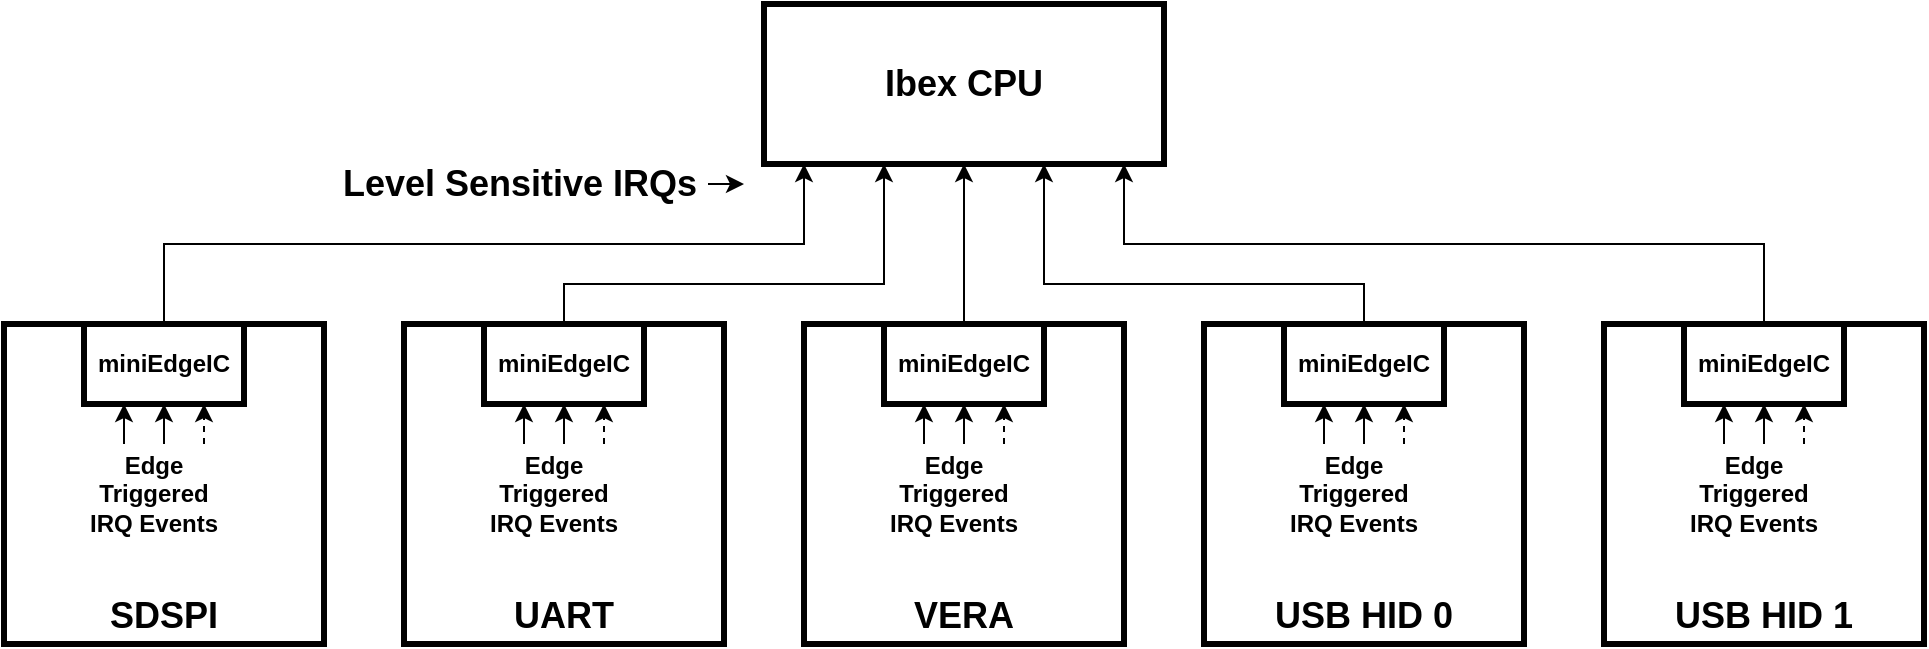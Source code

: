 <mxfile version="24.5.3" type="device">
  <diagram name="Page-1" id="FBLkSqFh269wKpTBDvCI">
    <mxGraphModel dx="1350" dy="829" grid="1" gridSize="10" guides="1" tooltips="1" connect="1" arrows="1" fold="1" page="1" pageScale="1" pageWidth="850" pageHeight="1100" math="0" shadow="0">
      <root>
        <mxCell id="0" />
        <mxCell id="1" parent="0" />
        <mxCell id="kAha-PZA5OasBBAv1SlI-3" value="SDSPI" style="rounded=0;whiteSpace=wrap;html=1;verticalAlign=bottom;fontSize=18;fontStyle=1;strokeWidth=3;" vertex="1" parent="1">
          <mxGeometry x="40" y="200" width="160" height="160" as="geometry" />
        </mxCell>
        <mxCell id="kAha-PZA5OasBBAv1SlI-4" value="UART" style="rounded=0;whiteSpace=wrap;html=1;verticalAlign=bottom;fontSize=18;fontStyle=1;strokeWidth=3;" vertex="1" parent="1">
          <mxGeometry x="240" y="200" width="160" height="160" as="geometry" />
        </mxCell>
        <mxCell id="kAha-PZA5OasBBAv1SlI-6" value="VERA" style="rounded=0;whiteSpace=wrap;html=1;verticalAlign=bottom;fontSize=18;fontStyle=1;strokeWidth=3;" vertex="1" parent="1">
          <mxGeometry x="440" y="200" width="160" height="160" as="geometry" />
        </mxCell>
        <mxCell id="kAha-PZA5OasBBAv1SlI-8" value="USB HID 0" style="rounded=0;whiteSpace=wrap;html=1;verticalAlign=bottom;fontSize=18;fontStyle=1;strokeWidth=3;" vertex="1" parent="1">
          <mxGeometry x="640" y="200" width="160" height="160" as="geometry" />
        </mxCell>
        <mxCell id="kAha-PZA5OasBBAv1SlI-10" value="USB HID 1" style="rounded=0;whiteSpace=wrap;html=1;verticalAlign=bottom;fontSize=18;fontStyle=1;strokeWidth=3;" vertex="1" parent="1">
          <mxGeometry x="840" y="200" width="160" height="160" as="geometry" />
        </mxCell>
        <mxCell id="kAha-PZA5OasBBAv1SlI-13" value="" style="rounded=0;whiteSpace=wrap;html=1;" vertex="1" parent="1">
          <mxGeometry x="420" y="80" width="40" height="40" as="geometry" />
        </mxCell>
        <mxCell id="kAha-PZA5OasBBAv1SlI-14" value="" style="rounded=0;whiteSpace=wrap;html=1;" vertex="1" parent="1">
          <mxGeometry x="460" y="80" width="40" height="40" as="geometry" />
        </mxCell>
        <mxCell id="kAha-PZA5OasBBAv1SlI-15" value="" style="rounded=0;whiteSpace=wrap;html=1;" vertex="1" parent="1">
          <mxGeometry x="500" y="80" width="40" height="40" as="geometry" />
        </mxCell>
        <mxCell id="kAha-PZA5OasBBAv1SlI-16" value="" style="rounded=0;whiteSpace=wrap;html=1;" vertex="1" parent="1">
          <mxGeometry x="540" y="80" width="40" height="40" as="geometry" />
        </mxCell>
        <mxCell id="kAha-PZA5OasBBAv1SlI-17" value="" style="rounded=0;whiteSpace=wrap;html=1;" vertex="1" parent="1">
          <mxGeometry x="580" y="80" width="40" height="40" as="geometry" />
        </mxCell>
        <mxCell id="kAha-PZA5OasBBAv1SlI-18" value="" style="endArrow=classic;html=1;rounded=0;exitX=0.5;exitY=0;exitDx=0;exitDy=0;entryX=0.5;entryY=1;entryDx=0;entryDy=0;edgeStyle=orthogonalEdgeStyle;" edge="1" parent="1" source="kAha-PZA5OasBBAv1SlI-3" target="kAha-PZA5OasBBAv1SlI-13">
          <mxGeometry width="50" height="50" relative="1" as="geometry">
            <mxPoint x="400" y="210" as="sourcePoint" />
            <mxPoint x="450" y="160" as="targetPoint" />
          </mxGeometry>
        </mxCell>
        <mxCell id="kAha-PZA5OasBBAv1SlI-19" value="" style="endArrow=classic;html=1;rounded=0;exitX=0.5;exitY=0;exitDx=0;exitDy=0;entryX=0.5;entryY=1;entryDx=0;entryDy=0;edgeStyle=orthogonalEdgeStyle;" edge="1" parent="1" source="kAha-PZA5OasBBAv1SlI-5" target="kAha-PZA5OasBBAv1SlI-14">
          <mxGeometry width="50" height="50" relative="1" as="geometry">
            <mxPoint x="510" y="190" as="sourcePoint" />
            <mxPoint x="560" y="140" as="targetPoint" />
            <Array as="points">
              <mxPoint x="320" y="180" />
              <mxPoint x="480" y="180" />
            </Array>
          </mxGeometry>
        </mxCell>
        <mxCell id="kAha-PZA5OasBBAv1SlI-20" value="" style="endArrow=classic;html=1;rounded=0;entryX=0.5;entryY=1;entryDx=0;entryDy=0;" edge="1" parent="1" target="kAha-PZA5OasBBAv1SlI-15">
          <mxGeometry width="50" height="50" relative="1" as="geometry">
            <mxPoint x="520" y="200" as="sourcePoint" />
            <mxPoint x="570" y="150" as="targetPoint" />
          </mxGeometry>
        </mxCell>
        <mxCell id="kAha-PZA5OasBBAv1SlI-21" value="" style="endArrow=classic;html=1;rounded=0;exitX=0.5;exitY=0;exitDx=0;exitDy=0;entryX=0.5;entryY=1;entryDx=0;entryDy=0;edgeStyle=orthogonalEdgeStyle;" edge="1" parent="1" source="kAha-PZA5OasBBAv1SlI-9" target="kAha-PZA5OasBBAv1SlI-16">
          <mxGeometry width="50" height="50" relative="1" as="geometry">
            <mxPoint x="760" y="150" as="sourcePoint" />
            <mxPoint x="810" y="100" as="targetPoint" />
            <Array as="points">
              <mxPoint x="720" y="180" />
              <mxPoint x="560" y="180" />
            </Array>
          </mxGeometry>
        </mxCell>
        <mxCell id="kAha-PZA5OasBBAv1SlI-22" value="" style="endArrow=classic;html=1;rounded=0;exitX=0.5;exitY=0;exitDx=0;exitDy=0;entryX=0.5;entryY=1;entryDx=0;entryDy=0;edgeStyle=orthogonalEdgeStyle;" edge="1" parent="1" source="kAha-PZA5OasBBAv1SlI-11" target="kAha-PZA5OasBBAv1SlI-17">
          <mxGeometry width="50" height="50" relative="1" as="geometry">
            <mxPoint x="800" y="140" as="sourcePoint" />
            <mxPoint x="850" y="90" as="targetPoint" />
          </mxGeometry>
        </mxCell>
        <mxCell id="kAha-PZA5OasBBAv1SlI-1" value="Ibex CPU" style="rounded=0;whiteSpace=wrap;html=1;fontSize=18;fontStyle=1;strokeWidth=3;" vertex="1" parent="1">
          <mxGeometry x="420" y="40" width="200" height="80" as="geometry" />
        </mxCell>
        <mxCell id="kAha-PZA5OasBBAv1SlI-30" value="" style="group;fontStyle=1" vertex="1" connectable="0" parent="1">
          <mxGeometry x="80" y="220" width="70" height="80" as="geometry" />
        </mxCell>
        <mxCell id="kAha-PZA5OasBBAv1SlI-23" value="" style="rounded=0;whiteSpace=wrap;html=1;" vertex="1" parent="kAha-PZA5OasBBAv1SlI-30">
          <mxGeometry x="10" width="20" height="20" as="geometry" />
        </mxCell>
        <mxCell id="kAha-PZA5OasBBAv1SlI-24" value="" style="endArrow=classic;html=1;rounded=0;entryX=0.5;entryY=1;entryDx=0;entryDy=0;" edge="1" parent="kAha-PZA5OasBBAv1SlI-30" target="kAha-PZA5OasBBAv1SlI-23">
          <mxGeometry width="50" height="50" relative="1" as="geometry">
            <mxPoint x="20" y="40" as="sourcePoint" />
            <mxPoint x="80" y="50" as="targetPoint" />
          </mxGeometry>
        </mxCell>
        <mxCell id="kAha-PZA5OasBBAv1SlI-25" value="" style="rounded=0;whiteSpace=wrap;html=1;" vertex="1" parent="kAha-PZA5OasBBAv1SlI-30">
          <mxGeometry x="30" width="20" height="20" as="geometry" />
        </mxCell>
        <mxCell id="kAha-PZA5OasBBAv1SlI-26" value="" style="endArrow=classic;html=1;rounded=0;entryX=0.5;entryY=1;entryDx=0;entryDy=0;" edge="1" parent="kAha-PZA5OasBBAv1SlI-30" target="kAha-PZA5OasBBAv1SlI-25">
          <mxGeometry width="50" height="50" relative="1" as="geometry">
            <mxPoint x="40" y="40" as="sourcePoint" />
            <mxPoint x="100" y="50" as="targetPoint" />
          </mxGeometry>
        </mxCell>
        <mxCell id="kAha-PZA5OasBBAv1SlI-27" value="&lt;b&gt;Edge Triggered IRQ Events&lt;/b&gt;" style="text;html=1;align=center;verticalAlign=middle;whiteSpace=wrap;rounded=0;" vertex="1" parent="kAha-PZA5OasBBAv1SlI-30">
          <mxGeometry y="50" width="70" height="30" as="geometry" />
        </mxCell>
        <mxCell id="kAha-PZA5OasBBAv1SlI-28" value="" style="rounded=0;whiteSpace=wrap;html=1;dashed=1;" vertex="1" parent="kAha-PZA5OasBBAv1SlI-30">
          <mxGeometry x="50" width="20" height="20" as="geometry" />
        </mxCell>
        <mxCell id="kAha-PZA5OasBBAv1SlI-29" value="" style="endArrow=classic;html=1;rounded=0;entryX=0.5;entryY=1;entryDx=0;entryDy=0;dashed=1;" edge="1" parent="kAha-PZA5OasBBAv1SlI-30" target="kAha-PZA5OasBBAv1SlI-28">
          <mxGeometry width="50" height="50" relative="1" as="geometry">
            <mxPoint x="60" y="40" as="sourcePoint" />
            <mxPoint x="110" y="-10" as="targetPoint" />
          </mxGeometry>
        </mxCell>
        <mxCell id="kAha-PZA5OasBBAv1SlI-2" value="miniEdgeIC" style="rounded=0;whiteSpace=wrap;html=1;fontStyle=1;strokeWidth=3;" vertex="1" parent="1">
          <mxGeometry x="80" y="200" width="80" height="40" as="geometry" />
        </mxCell>
        <mxCell id="kAha-PZA5OasBBAv1SlI-32" value="" style="group" vertex="1" connectable="0" parent="1">
          <mxGeometry x="280" y="220" width="70" height="80" as="geometry" />
        </mxCell>
        <mxCell id="kAha-PZA5OasBBAv1SlI-34" value="" style="endArrow=classic;html=1;rounded=0;entryX=0.5;entryY=1;entryDx=0;entryDy=0;" edge="1" parent="kAha-PZA5OasBBAv1SlI-32" target="kAha-PZA5OasBBAv1SlI-33">
          <mxGeometry width="50" height="50" relative="1" as="geometry">
            <mxPoint x="20" y="40" as="sourcePoint" />
            <mxPoint x="80" y="50" as="targetPoint" />
          </mxGeometry>
        </mxCell>
        <mxCell id="kAha-PZA5OasBBAv1SlI-36" value="" style="endArrow=classic;html=1;rounded=0;entryX=0.5;entryY=1;entryDx=0;entryDy=0;" edge="1" parent="kAha-PZA5OasBBAv1SlI-32" target="kAha-PZA5OasBBAv1SlI-35">
          <mxGeometry width="50" height="50" relative="1" as="geometry">
            <mxPoint x="40" y="40" as="sourcePoint" />
            <mxPoint x="100" y="50" as="targetPoint" />
          </mxGeometry>
        </mxCell>
        <mxCell id="kAha-PZA5OasBBAv1SlI-37" value="&lt;b&gt;Edge Triggered IRQ Events&lt;/b&gt;" style="text;html=1;align=center;verticalAlign=middle;whiteSpace=wrap;rounded=0;" vertex="1" parent="kAha-PZA5OasBBAv1SlI-32">
          <mxGeometry y="50" width="70" height="30" as="geometry" />
        </mxCell>
        <mxCell id="kAha-PZA5OasBBAv1SlI-39" value="" style="endArrow=classic;html=1;rounded=0;entryX=0.5;entryY=1;entryDx=0;entryDy=0;dashed=1;" edge="1" parent="kAha-PZA5OasBBAv1SlI-32" target="kAha-PZA5OasBBAv1SlI-38">
          <mxGeometry width="50" height="50" relative="1" as="geometry">
            <mxPoint x="60" y="40" as="sourcePoint" />
            <mxPoint x="110" y="-10" as="targetPoint" />
          </mxGeometry>
        </mxCell>
        <mxCell id="kAha-PZA5OasBBAv1SlI-33" value="" style="rounded=0;whiteSpace=wrap;html=1;" vertex="1" parent="kAha-PZA5OasBBAv1SlI-32">
          <mxGeometry x="10" width="20" height="20" as="geometry" />
        </mxCell>
        <mxCell id="kAha-PZA5OasBBAv1SlI-35" value="" style="rounded=0;whiteSpace=wrap;html=1;" vertex="1" parent="kAha-PZA5OasBBAv1SlI-32">
          <mxGeometry x="30" width="20" height="20" as="geometry" />
        </mxCell>
        <mxCell id="kAha-PZA5OasBBAv1SlI-38" value="" style="rounded=0;whiteSpace=wrap;html=1;dashed=1;" vertex="1" parent="kAha-PZA5OasBBAv1SlI-32">
          <mxGeometry x="50" width="20" height="20" as="geometry" />
        </mxCell>
        <mxCell id="kAha-PZA5OasBBAv1SlI-40" value="" style="group" vertex="1" connectable="0" parent="1">
          <mxGeometry x="480" y="220" width="70" height="80" as="geometry" />
        </mxCell>
        <mxCell id="kAha-PZA5OasBBAv1SlI-42" value="" style="endArrow=classic;html=1;rounded=0;entryX=0.5;entryY=1;entryDx=0;entryDy=0;" edge="1" parent="kAha-PZA5OasBBAv1SlI-40" target="kAha-PZA5OasBBAv1SlI-41">
          <mxGeometry width="50" height="50" relative="1" as="geometry">
            <mxPoint x="20" y="40" as="sourcePoint" />
            <mxPoint x="80" y="50" as="targetPoint" />
          </mxGeometry>
        </mxCell>
        <mxCell id="kAha-PZA5OasBBAv1SlI-44" value="" style="endArrow=classic;html=1;rounded=0;entryX=0.5;entryY=1;entryDx=0;entryDy=0;" edge="1" parent="kAha-PZA5OasBBAv1SlI-40" target="kAha-PZA5OasBBAv1SlI-43">
          <mxGeometry width="50" height="50" relative="1" as="geometry">
            <mxPoint x="40" y="40" as="sourcePoint" />
            <mxPoint x="100" y="50" as="targetPoint" />
          </mxGeometry>
        </mxCell>
        <mxCell id="kAha-PZA5OasBBAv1SlI-45" value="&lt;b&gt;Edge Triggered IRQ Events&lt;/b&gt;" style="text;html=1;align=center;verticalAlign=middle;whiteSpace=wrap;rounded=0;" vertex="1" parent="kAha-PZA5OasBBAv1SlI-40">
          <mxGeometry y="50" width="70" height="30" as="geometry" />
        </mxCell>
        <mxCell id="kAha-PZA5OasBBAv1SlI-47" value="" style="endArrow=classic;html=1;rounded=0;entryX=0.5;entryY=1;entryDx=0;entryDy=0;dashed=1;" edge="1" parent="kAha-PZA5OasBBAv1SlI-40" target="kAha-PZA5OasBBAv1SlI-46">
          <mxGeometry width="50" height="50" relative="1" as="geometry">
            <mxPoint x="60" y="40" as="sourcePoint" />
            <mxPoint x="110" y="-10" as="targetPoint" />
          </mxGeometry>
        </mxCell>
        <mxCell id="kAha-PZA5OasBBAv1SlI-41" value="" style="rounded=0;whiteSpace=wrap;html=1;" vertex="1" parent="kAha-PZA5OasBBAv1SlI-40">
          <mxGeometry x="10" width="20" height="20" as="geometry" />
        </mxCell>
        <mxCell id="kAha-PZA5OasBBAv1SlI-43" value="" style="rounded=0;whiteSpace=wrap;html=1;" vertex="1" parent="kAha-PZA5OasBBAv1SlI-40">
          <mxGeometry x="30" width="20" height="20" as="geometry" />
        </mxCell>
        <mxCell id="kAha-PZA5OasBBAv1SlI-46" value="" style="rounded=0;whiteSpace=wrap;html=1;dashed=1;" vertex="1" parent="kAha-PZA5OasBBAv1SlI-40">
          <mxGeometry x="50" width="20" height="20" as="geometry" />
        </mxCell>
        <mxCell id="kAha-PZA5OasBBAv1SlI-48" value="" style="group" vertex="1" connectable="0" parent="1">
          <mxGeometry x="680" y="220" width="70" height="80" as="geometry" />
        </mxCell>
        <mxCell id="kAha-PZA5OasBBAv1SlI-50" value="" style="endArrow=classic;html=1;rounded=0;entryX=0.5;entryY=1;entryDx=0;entryDy=0;" edge="1" parent="kAha-PZA5OasBBAv1SlI-48" target="kAha-PZA5OasBBAv1SlI-49">
          <mxGeometry width="50" height="50" relative="1" as="geometry">
            <mxPoint x="20" y="40" as="sourcePoint" />
            <mxPoint x="80" y="50" as="targetPoint" />
          </mxGeometry>
        </mxCell>
        <mxCell id="kAha-PZA5OasBBAv1SlI-52" value="" style="endArrow=classic;html=1;rounded=0;entryX=0.5;entryY=1;entryDx=0;entryDy=0;" edge="1" parent="kAha-PZA5OasBBAv1SlI-48" target="kAha-PZA5OasBBAv1SlI-51">
          <mxGeometry width="50" height="50" relative="1" as="geometry">
            <mxPoint x="40" y="40" as="sourcePoint" />
            <mxPoint x="100" y="50" as="targetPoint" />
          </mxGeometry>
        </mxCell>
        <mxCell id="kAha-PZA5OasBBAv1SlI-53" value="&lt;b&gt;Edge Triggered IRQ Events&lt;/b&gt;" style="text;html=1;align=center;verticalAlign=middle;whiteSpace=wrap;rounded=0;" vertex="1" parent="kAha-PZA5OasBBAv1SlI-48">
          <mxGeometry y="50" width="70" height="30" as="geometry" />
        </mxCell>
        <mxCell id="kAha-PZA5OasBBAv1SlI-55" value="" style="endArrow=classic;html=1;rounded=0;entryX=0.5;entryY=1;entryDx=0;entryDy=0;dashed=1;" edge="1" parent="kAha-PZA5OasBBAv1SlI-48" target="kAha-PZA5OasBBAv1SlI-54">
          <mxGeometry width="50" height="50" relative="1" as="geometry">
            <mxPoint x="60" y="40" as="sourcePoint" />
            <mxPoint x="110" y="-10" as="targetPoint" />
          </mxGeometry>
        </mxCell>
        <mxCell id="kAha-PZA5OasBBAv1SlI-49" value="" style="rounded=0;whiteSpace=wrap;html=1;" vertex="1" parent="kAha-PZA5OasBBAv1SlI-48">
          <mxGeometry x="10" width="20" height="20" as="geometry" />
        </mxCell>
        <mxCell id="kAha-PZA5OasBBAv1SlI-51" value="" style="rounded=0;whiteSpace=wrap;html=1;" vertex="1" parent="kAha-PZA5OasBBAv1SlI-48">
          <mxGeometry x="30" width="20" height="20" as="geometry" />
        </mxCell>
        <mxCell id="kAha-PZA5OasBBAv1SlI-54" value="" style="rounded=0;whiteSpace=wrap;html=1;dashed=1;" vertex="1" parent="kAha-PZA5OasBBAv1SlI-48">
          <mxGeometry x="50" width="20" height="20" as="geometry" />
        </mxCell>
        <mxCell id="kAha-PZA5OasBBAv1SlI-56" value="" style="group" vertex="1" connectable="0" parent="1">
          <mxGeometry x="880" y="220" width="70" height="80" as="geometry" />
        </mxCell>
        <mxCell id="kAha-PZA5OasBBAv1SlI-58" value="" style="endArrow=classic;html=1;rounded=0;entryX=0.5;entryY=1;entryDx=0;entryDy=0;" edge="1" parent="kAha-PZA5OasBBAv1SlI-56" target="kAha-PZA5OasBBAv1SlI-57">
          <mxGeometry width="50" height="50" relative="1" as="geometry">
            <mxPoint x="20" y="40" as="sourcePoint" />
            <mxPoint x="80" y="50" as="targetPoint" />
          </mxGeometry>
        </mxCell>
        <mxCell id="kAha-PZA5OasBBAv1SlI-60" value="" style="endArrow=classic;html=1;rounded=0;entryX=0.5;entryY=1;entryDx=0;entryDy=0;" edge="1" parent="kAha-PZA5OasBBAv1SlI-56" target="kAha-PZA5OasBBAv1SlI-59">
          <mxGeometry width="50" height="50" relative="1" as="geometry">
            <mxPoint x="40" y="40" as="sourcePoint" />
            <mxPoint x="100" y="50" as="targetPoint" />
          </mxGeometry>
        </mxCell>
        <mxCell id="kAha-PZA5OasBBAv1SlI-61" value="&lt;b&gt;Edge Triggered IRQ Events&lt;/b&gt;" style="text;html=1;align=center;verticalAlign=middle;whiteSpace=wrap;rounded=0;" vertex="1" parent="kAha-PZA5OasBBAv1SlI-56">
          <mxGeometry y="50" width="70" height="30" as="geometry" />
        </mxCell>
        <mxCell id="kAha-PZA5OasBBAv1SlI-63" value="" style="endArrow=classic;html=1;rounded=0;entryX=0.5;entryY=1;entryDx=0;entryDy=0;dashed=1;" edge="1" parent="kAha-PZA5OasBBAv1SlI-56" target="kAha-PZA5OasBBAv1SlI-62">
          <mxGeometry width="50" height="50" relative="1" as="geometry">
            <mxPoint x="60" y="40" as="sourcePoint" />
            <mxPoint x="110" y="-10" as="targetPoint" />
          </mxGeometry>
        </mxCell>
        <mxCell id="kAha-PZA5OasBBAv1SlI-57" value="" style="rounded=0;whiteSpace=wrap;html=1;" vertex="1" parent="kAha-PZA5OasBBAv1SlI-56">
          <mxGeometry x="10" width="20" height="20" as="geometry" />
        </mxCell>
        <mxCell id="kAha-PZA5OasBBAv1SlI-59" value="" style="rounded=0;whiteSpace=wrap;html=1;" vertex="1" parent="kAha-PZA5OasBBAv1SlI-56">
          <mxGeometry x="30" width="20" height="20" as="geometry" />
        </mxCell>
        <mxCell id="kAha-PZA5OasBBAv1SlI-62" value="" style="rounded=0;whiteSpace=wrap;html=1;dashed=1;" vertex="1" parent="kAha-PZA5OasBBAv1SlI-56">
          <mxGeometry x="50" width="20" height="20" as="geometry" />
        </mxCell>
        <mxCell id="kAha-PZA5OasBBAv1SlI-5" value="miniEdgeIC" style="rounded=0;whiteSpace=wrap;html=1;fontStyle=1;strokeWidth=3;" vertex="1" parent="1">
          <mxGeometry x="280" y="200" width="80" height="40" as="geometry" />
        </mxCell>
        <mxCell id="kAha-PZA5OasBBAv1SlI-7" value="miniEdgeIC" style="rounded=0;whiteSpace=wrap;html=1;fontStyle=1;strokeWidth=3;" vertex="1" parent="1">
          <mxGeometry x="480" y="200" width="80" height="40" as="geometry" />
        </mxCell>
        <mxCell id="kAha-PZA5OasBBAv1SlI-9" value="miniEdgeIC" style="rounded=0;whiteSpace=wrap;html=1;fontStyle=1;strokeWidth=3;" vertex="1" parent="1">
          <mxGeometry x="680" y="200" width="80" height="40" as="geometry" />
        </mxCell>
        <mxCell id="kAha-PZA5OasBBAv1SlI-11" value="miniEdgeIC" style="rounded=0;whiteSpace=wrap;html=1;fontStyle=1;strokeWidth=3;" vertex="1" parent="1">
          <mxGeometry x="880" y="200" width="80" height="40" as="geometry" />
        </mxCell>
        <mxCell id="kAha-PZA5OasBBAv1SlI-64" value="Level Sensitive IRQs&amp;nbsp;" style="endArrow=classic;html=1;rounded=0;fontSize=18;fontStyle=1" edge="1" parent="1">
          <mxGeometry x="-1" width="50" height="50" relative="1" as="geometry">
            <mxPoint x="300" y="130" as="sourcePoint" />
            <mxPoint x="410" y="130" as="targetPoint" />
            <mxPoint as="offset" />
          </mxGeometry>
        </mxCell>
      </root>
    </mxGraphModel>
  </diagram>
</mxfile>
